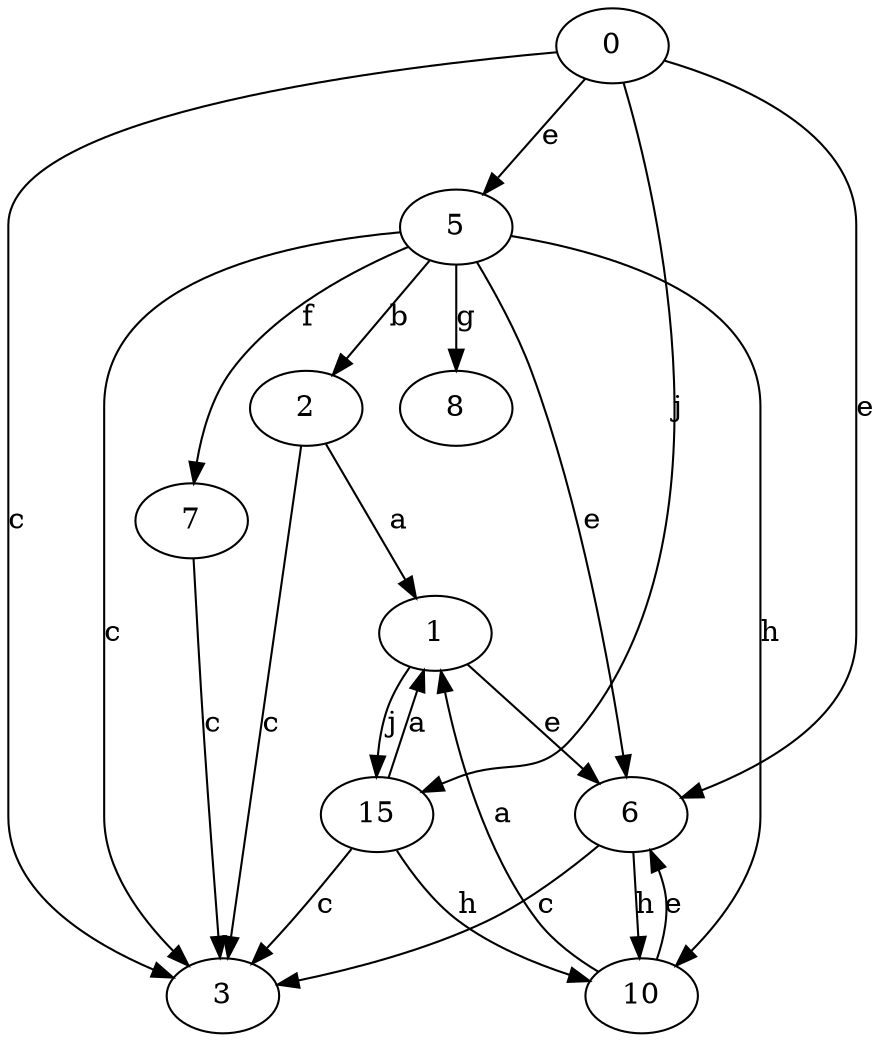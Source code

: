 strict digraph  {
1;
2;
3;
5;
6;
7;
8;
10;
15;
0;
1 -> 6  [label=e];
1 -> 15  [label=j];
2 -> 1  [label=a];
2 -> 3  [label=c];
5 -> 2  [label=b];
5 -> 3  [label=c];
5 -> 6  [label=e];
5 -> 7  [label=f];
5 -> 8  [label=g];
5 -> 10  [label=h];
6 -> 3  [label=c];
6 -> 10  [label=h];
7 -> 3  [label=c];
10 -> 1  [label=a];
10 -> 6  [label=e];
15 -> 1  [label=a];
15 -> 3  [label=c];
15 -> 10  [label=h];
0 -> 3  [label=c];
0 -> 5  [label=e];
0 -> 6  [label=e];
0 -> 15  [label=j];
}
